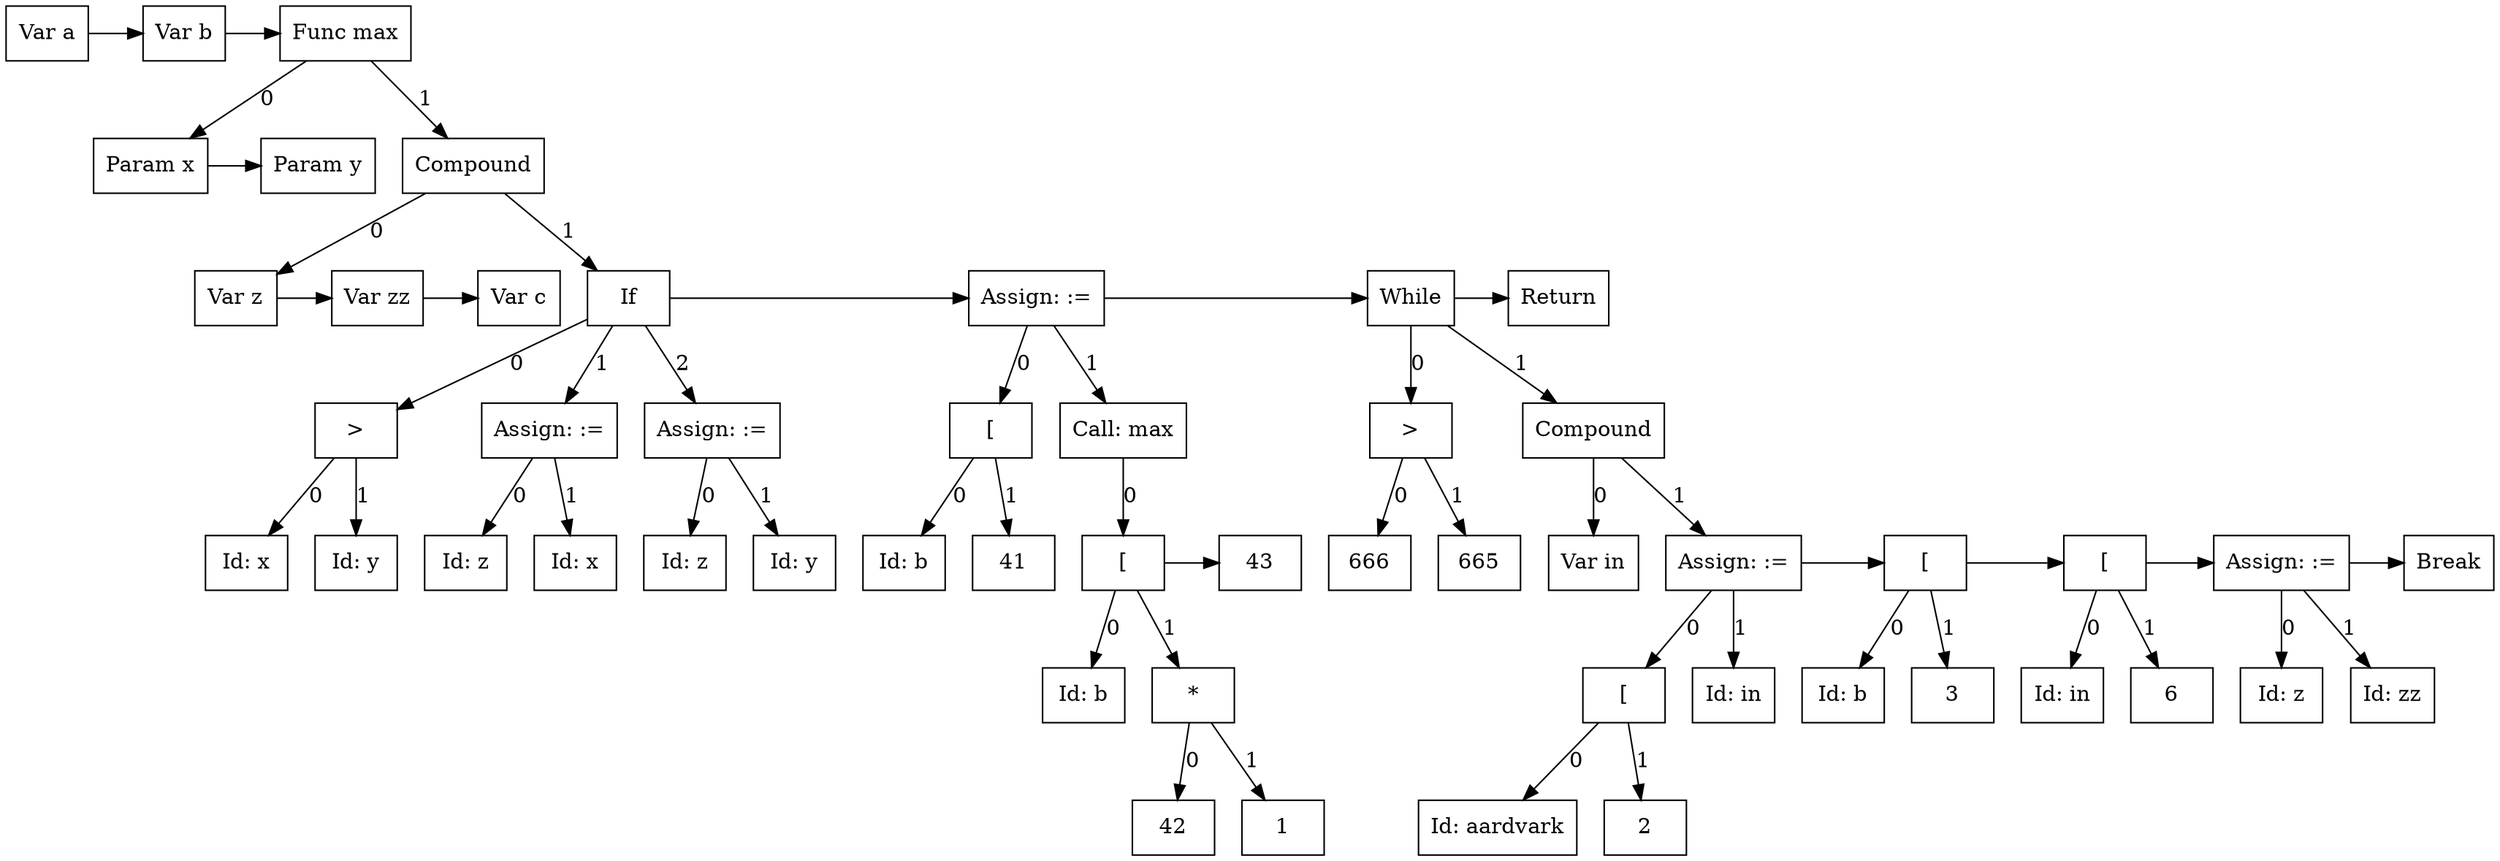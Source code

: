 digraph G {
node0 [label="Var a"; shape=box];
subgraph SibNames_0 {
rankdir="LR"; rank="same";
node0 [label="Var a"; shape=box];
node1 [label="Var b"; shape=box];
node51 [label="Func max"; shape=box];
}

subgraph SibPtrs_0 {
rankdir="LR";
node0 -> node1;
node1 -> node51;
}

subgraph childNames_51 {
rankdir="LR"; rank="same"; ordering=out
node2 [label="Param x"; shape=box];
node50 [label="Compound"; shape=box];
}

subgraph childPtrs_51 {
rankdir="TB";
node51 -> node2 [label="0"];
node51 -> node50 [label="1"];
}

subgraph SibNames_2 {
rankdir="LR"; rank="same";
node2 [label="Param x"; shape=box];
node3 [label="Param y"; shape=box];
}

subgraph SibPtrs_2 {
rankdir="LR";
node2 -> node3;
}

subgraph childNames_50 {
rankdir="LR"; rank="same"; ordering=out
node4 [label="Var z"; shape=box];
node16 [label="If"; shape=box];
}

subgraph childPtrs_50 {
rankdir="TB";
node50 -> node4 [label="0"];
node50 -> node16 [label="1"];
}

subgraph SibNames_4 {
rankdir="LR"; rank="same";
node4 [label="Var z"; shape=box];
node5 [label="Var zz"; shape=box];
node6 [label="Var c"; shape=box];
}

subgraph SibPtrs_4 {
rankdir="LR";
node4 -> node5;
node5 -> node6;
}

subgraph childNames_16 {
rankdir="LR"; rank="same"; ordering=out
node9 [label=">"; shape=box];
node12 [label="Assign: :="; shape=box];
node15 [label="Assign: :="; shape=box];
}

subgraph childPtrs_16 {
rankdir="TB";
node16 -> node9 [label="0"];
node16 -> node12 [label="1"];
node16 -> node15 [label="2"];
}

subgraph childNames_9 {
rankdir="LR"; rank="same"; ordering=out
node7 [label="Id: x"; shape=box];
node8 [label="Id: y"; shape=box];
}

subgraph childPtrs_9 {
rankdir="TB";
node9 -> node7 [label="0"];
node9 -> node8 [label="1"];
}

subgraph childNames_12 {
rankdir="LR"; rank="same"; ordering=out
node10 [label="Id: z"; shape=box];
node11 [label="Id: x"; shape=box];
}

subgraph childPtrs_12 {
rankdir="TB";
node12 -> node10 [label="0"];
node12 -> node11 [label="1"];
}

subgraph childNames_15 {
rankdir="LR"; rank="same"; ordering=out
node13 [label="Id: z"; shape=box];
node14 [label="Id: y"; shape=box];
}

subgraph childPtrs_15 {
rankdir="TB";
node15 -> node13 [label="0"];
node15 -> node14 [label="1"];
}

subgraph SibNames_16 {
rankdir="LR"; rank="same";
node16 [label="If"; shape=box];
node27 [label="Assign: :="; shape=box];
node48 [label="While"; shape=box];
node49 [label="Return"; shape=box];
}

subgraph SibPtrs_16 {
rankdir="LR";
node16 -> node27;
node27 -> node48;
node48 -> node49;
}

subgraph childNames_27 {
rankdir="LR"; rank="same"; ordering=out
node18 [label="["; shape=box];
node26 [label="Call: max"; shape=box];
}

subgraph childPtrs_27 {
rankdir="TB";
node27 -> node18 [label="0"];
node27 -> node26 [label="1"];
}

subgraph childNames_18 {
rankdir="LR"; rank="same"; ordering=out
node19 [label="Id: b"; shape=box];
node17 [label="41"; shape=box];
}

subgraph childPtrs_18 {
rankdir="TB";
node18 -> node19 [label="0"];
node18 -> node17 [label="1"];
}

subgraph childNames_26 {
rankdir="LR"; rank="same"; ordering=out
node23 [label="["; shape=box];
}

subgraph childPtrs_26 {
rankdir="TB";
node26 -> node23 [label="0"];
}

subgraph childNames_23 {
rankdir="LR"; rank="same"; ordering=out
node24 [label="Id: b"; shape=box];
node22 [label="*"; shape=box];
}

subgraph childPtrs_23 {
rankdir="TB";
node23 -> node24 [label="0"];
node23 -> node22 [label="1"];
}

subgraph childNames_22 {
rankdir="LR"; rank="same"; ordering=out
node20 [label="42"; shape=box];
node21 [label="1"; shape=box];
}

subgraph childPtrs_22 {
rankdir="TB";
node22 -> node20 [label="0"];
node22 -> node21 [label="1"];
}

subgraph SibNames_23 {
rankdir="LR"; rank="same";
node23 [label="["; shape=box];
node25 [label="43"; shape=box];
}

subgraph SibPtrs_23 {
rankdir="LR";
node23 -> node25;
}

subgraph childNames_48 {
rankdir="LR"; rank="same"; ordering=out
node30 [label=">"; shape=box];
node47 [label="Compound"; shape=box];
}

subgraph childPtrs_48 {
rankdir="TB";
node48 -> node30 [label="0"];
node48 -> node47 [label="1"];
}

subgraph childNames_30 {
rankdir="LR"; rank="same"; ordering=out
node28 [label="666"; shape=box];
node29 [label="665"; shape=box];
}

subgraph childPtrs_30 {
rankdir="TB";
node30 -> node28 [label="0"];
node30 -> node29 [label="1"];
}

subgraph childNames_47 {
rankdir="LR"; rank="same"; ordering=out
node31 [label="Var in"; shape=box];
node36 [label="Assign: :="; shape=box];
}

subgraph childPtrs_47 {
rankdir="TB";
node47 -> node31 [label="0"];
node47 -> node36 [label="1"];
}

subgraph childNames_36 {
rankdir="LR"; rank="same"; ordering=out
node33 [label="["; shape=box];
node35 [label="Id: in"; shape=box];
}

subgraph childPtrs_36 {
rankdir="TB";
node36 -> node33 [label="0"];
node36 -> node35 [label="1"];
}

subgraph childNames_33 {
rankdir="LR"; rank="same"; ordering=out
node34 [label="Id: aardvark"; shape=box];
node32 [label="2"; shape=box];
}

subgraph childPtrs_33 {
rankdir="TB";
node33 -> node34 [label="0"];
node33 -> node32 [label="1"];
}

subgraph SibNames_36 {
rankdir="LR"; rank="same";
node36 [label="Assign: :="; shape=box];
node38 [label="["; shape=box];
node41 [label="["; shape=box];
node45 [label="Assign: :="; shape=box];
node46 [label="Break"; shape=box];
}

subgraph SibPtrs_36 {
rankdir="LR";
node36 -> node38;
node38 -> node41;
node41 -> node45;
node45 -> node46;
}

subgraph childNames_38 {
rankdir="LR"; rank="same"; ordering=out
node39 [label="Id: b"; shape=box];
node37 [label="3"; shape=box];
}

subgraph childPtrs_38 {
rankdir="TB";
node38 -> node39 [label="0"];
node38 -> node37 [label="1"];
}

subgraph childNames_41 {
rankdir="LR"; rank="same"; ordering=out
node42 [label="Id: in"; shape=box];
node40 [label="6"; shape=box];
}

subgraph childPtrs_41 {
rankdir="TB";
node41 -> node42 [label="0"];
node41 -> node40 [label="1"];
}

subgraph childNames_45 {
rankdir="LR"; rank="same"; ordering=out
node43 [label="Id: z"; shape=box];
node44 [label="Id: zz"; shape=box];
}

subgraph childPtrs_45 {
rankdir="TB";
node45 -> node43 [label="0"];
node45 -> node44 [label="1"];
}

}
